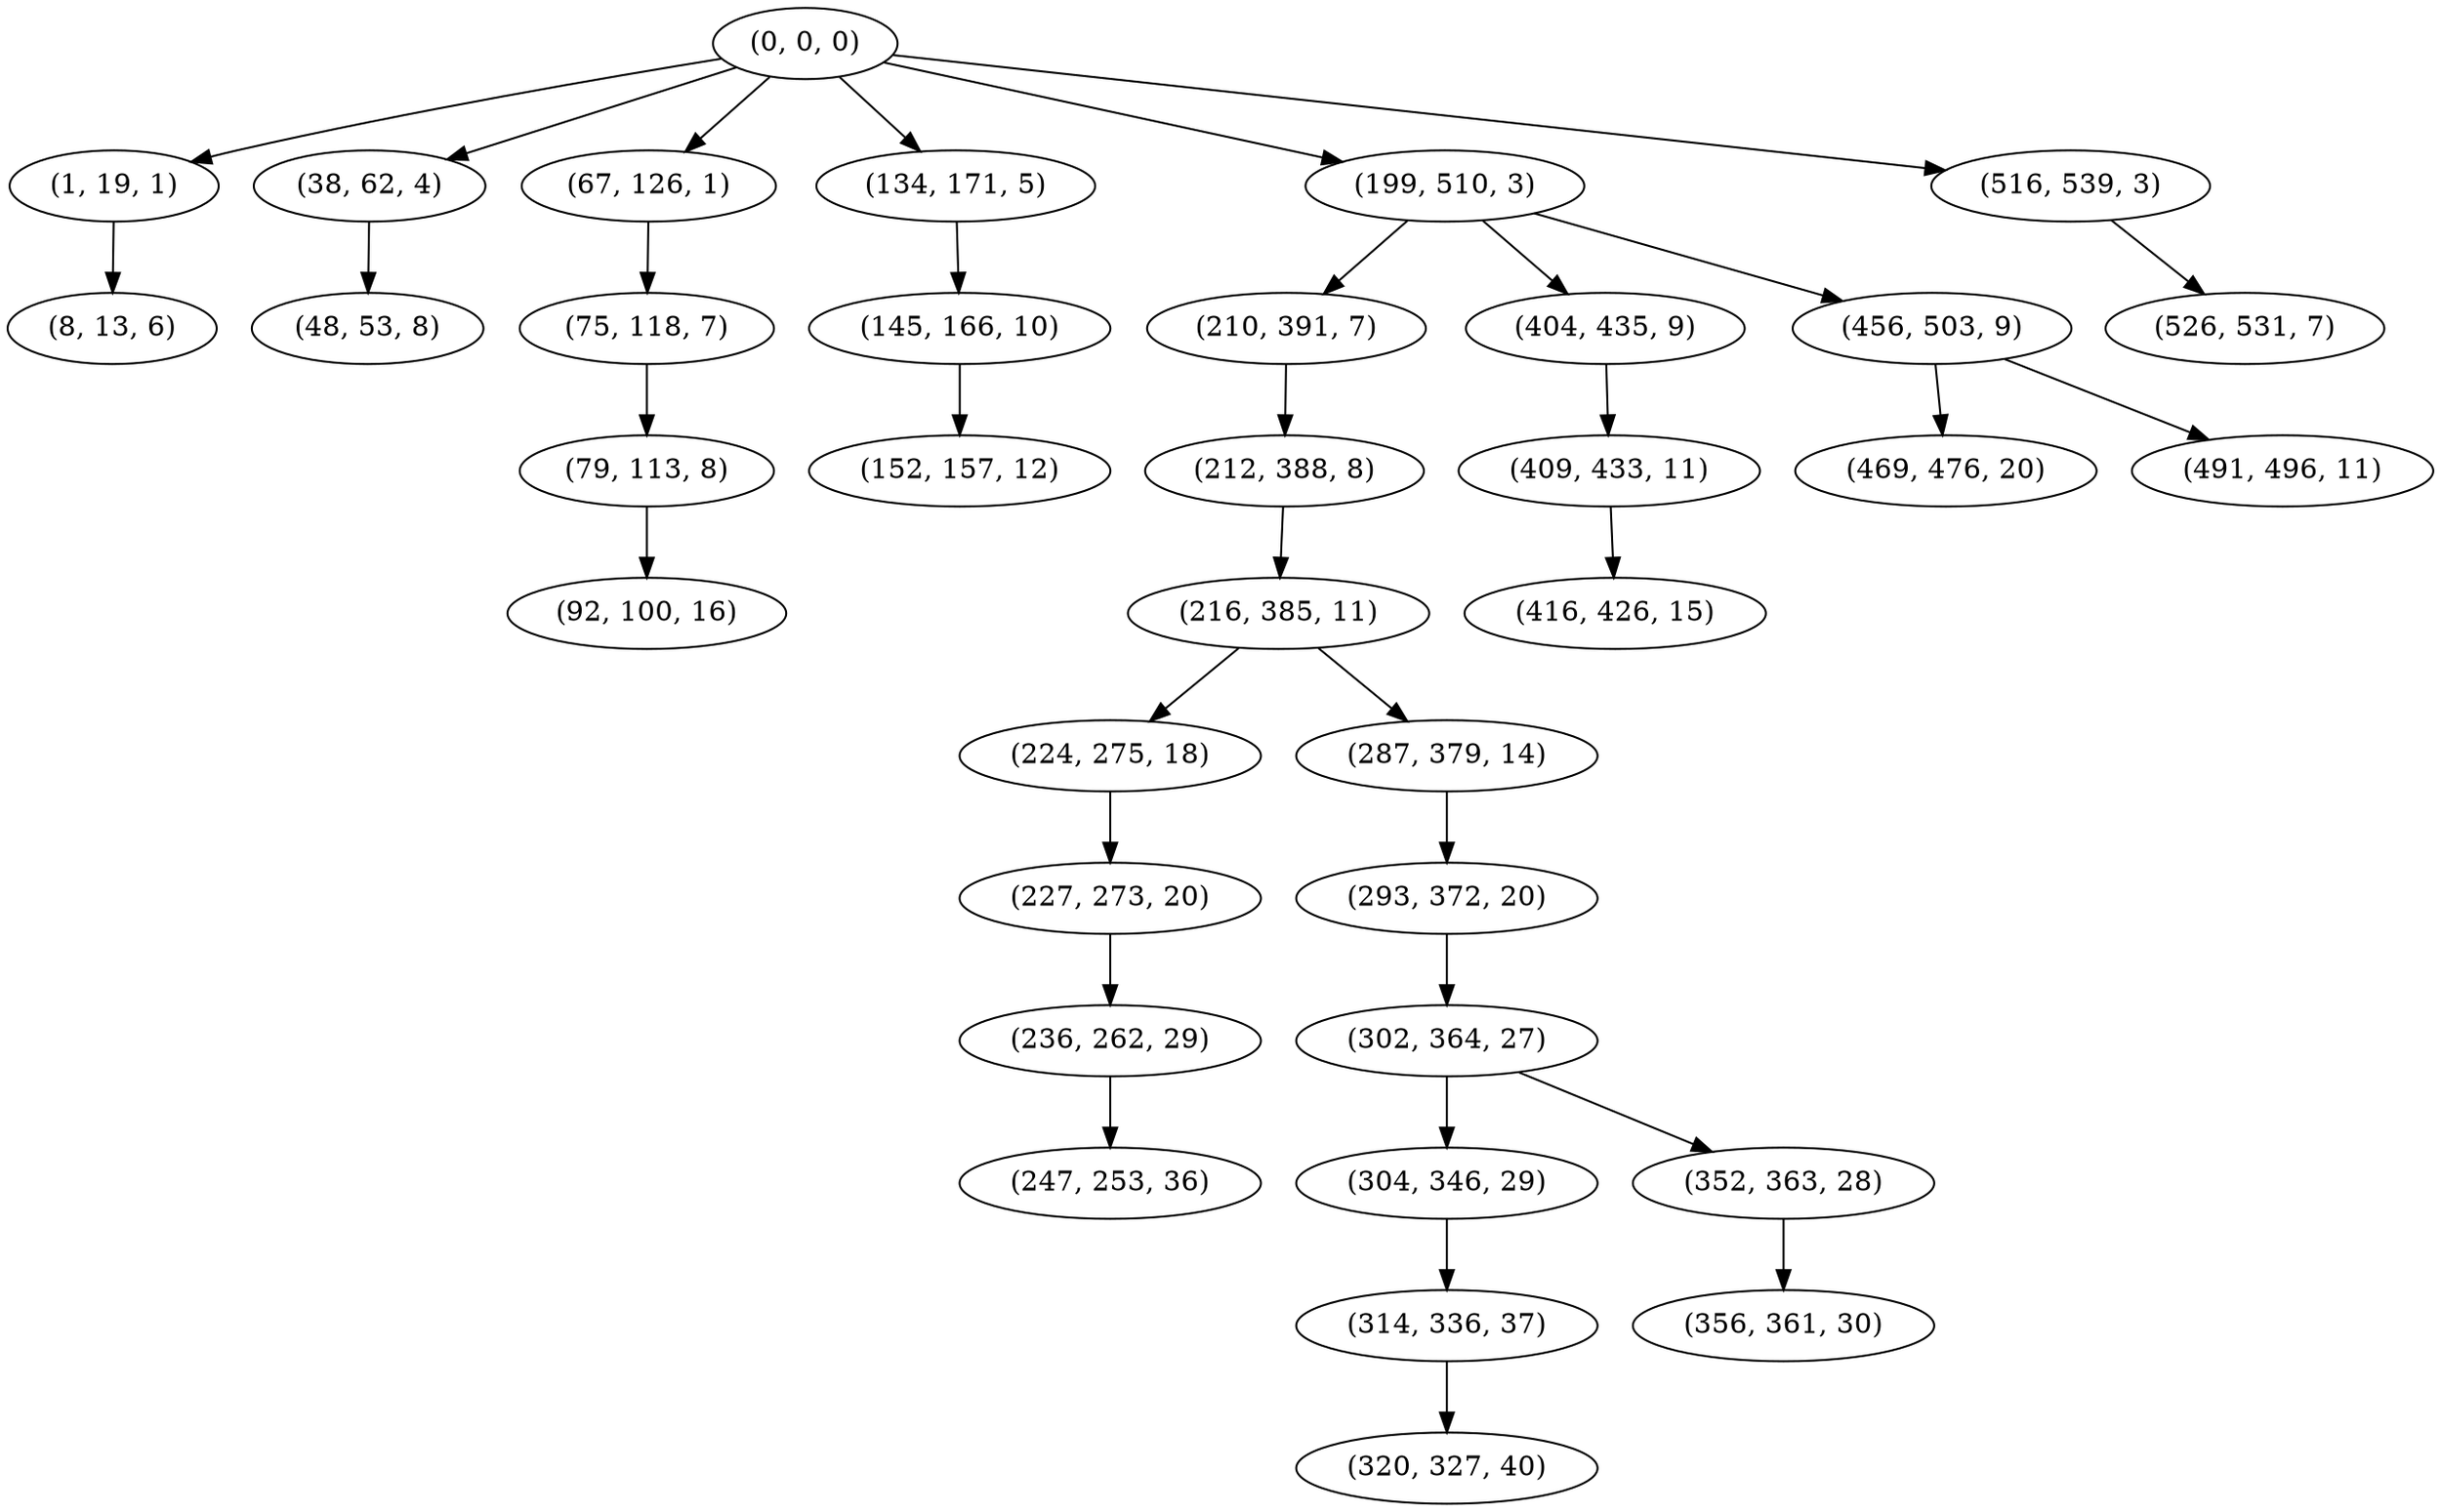 digraph tree {
    "(0, 0, 0)";
    "(1, 19, 1)";
    "(8, 13, 6)";
    "(38, 62, 4)";
    "(48, 53, 8)";
    "(67, 126, 1)";
    "(75, 118, 7)";
    "(79, 113, 8)";
    "(92, 100, 16)";
    "(134, 171, 5)";
    "(145, 166, 10)";
    "(152, 157, 12)";
    "(199, 510, 3)";
    "(210, 391, 7)";
    "(212, 388, 8)";
    "(216, 385, 11)";
    "(224, 275, 18)";
    "(227, 273, 20)";
    "(236, 262, 29)";
    "(247, 253, 36)";
    "(287, 379, 14)";
    "(293, 372, 20)";
    "(302, 364, 27)";
    "(304, 346, 29)";
    "(314, 336, 37)";
    "(320, 327, 40)";
    "(352, 363, 28)";
    "(356, 361, 30)";
    "(404, 435, 9)";
    "(409, 433, 11)";
    "(416, 426, 15)";
    "(456, 503, 9)";
    "(469, 476, 20)";
    "(491, 496, 11)";
    "(516, 539, 3)";
    "(526, 531, 7)";
    "(0, 0, 0)" -> "(1, 19, 1)";
    "(0, 0, 0)" -> "(38, 62, 4)";
    "(0, 0, 0)" -> "(67, 126, 1)";
    "(0, 0, 0)" -> "(134, 171, 5)";
    "(0, 0, 0)" -> "(199, 510, 3)";
    "(0, 0, 0)" -> "(516, 539, 3)";
    "(1, 19, 1)" -> "(8, 13, 6)";
    "(38, 62, 4)" -> "(48, 53, 8)";
    "(67, 126, 1)" -> "(75, 118, 7)";
    "(75, 118, 7)" -> "(79, 113, 8)";
    "(79, 113, 8)" -> "(92, 100, 16)";
    "(134, 171, 5)" -> "(145, 166, 10)";
    "(145, 166, 10)" -> "(152, 157, 12)";
    "(199, 510, 3)" -> "(210, 391, 7)";
    "(199, 510, 3)" -> "(404, 435, 9)";
    "(199, 510, 3)" -> "(456, 503, 9)";
    "(210, 391, 7)" -> "(212, 388, 8)";
    "(212, 388, 8)" -> "(216, 385, 11)";
    "(216, 385, 11)" -> "(224, 275, 18)";
    "(216, 385, 11)" -> "(287, 379, 14)";
    "(224, 275, 18)" -> "(227, 273, 20)";
    "(227, 273, 20)" -> "(236, 262, 29)";
    "(236, 262, 29)" -> "(247, 253, 36)";
    "(287, 379, 14)" -> "(293, 372, 20)";
    "(293, 372, 20)" -> "(302, 364, 27)";
    "(302, 364, 27)" -> "(304, 346, 29)";
    "(302, 364, 27)" -> "(352, 363, 28)";
    "(304, 346, 29)" -> "(314, 336, 37)";
    "(314, 336, 37)" -> "(320, 327, 40)";
    "(352, 363, 28)" -> "(356, 361, 30)";
    "(404, 435, 9)" -> "(409, 433, 11)";
    "(409, 433, 11)" -> "(416, 426, 15)";
    "(456, 503, 9)" -> "(469, 476, 20)";
    "(456, 503, 9)" -> "(491, 496, 11)";
    "(516, 539, 3)" -> "(526, 531, 7)";
}
